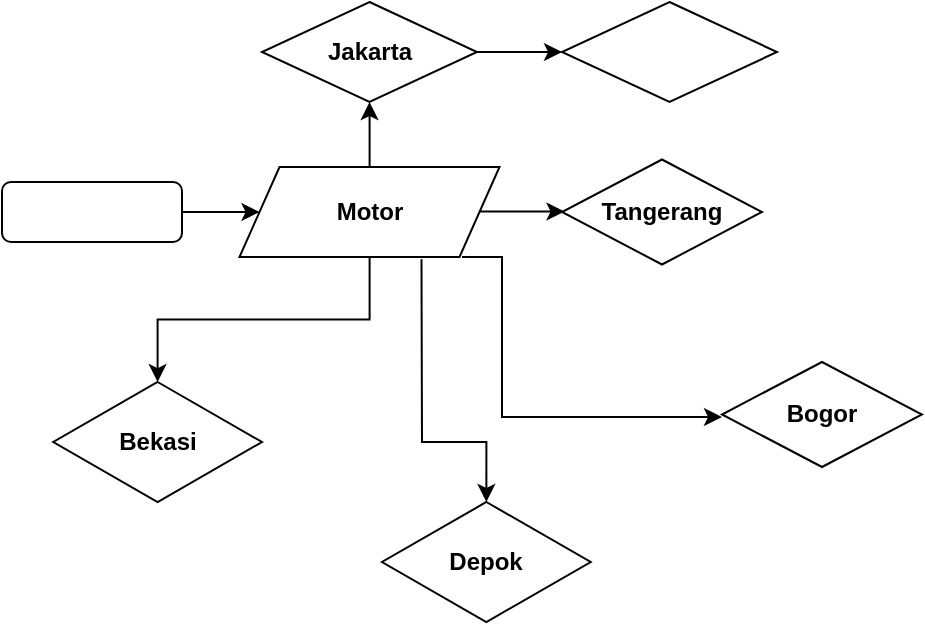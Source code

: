 <mxfile version="22.0.8" type="device">
  <diagram name="Page-1" id="37K47wyid_uR2mJib_xx">
    <mxGraphModel dx="851" dy="522" grid="1" gridSize="10" guides="1" tooltips="1" connect="1" arrows="1" fold="1" page="1" pageScale="1" pageWidth="850" pageHeight="1100" math="0" shadow="0">
      <root>
        <mxCell id="0" />
        <mxCell id="1" parent="0" />
        <mxCell id="98S3_rVp_UhhDFo_qHIo-5" value="" style="edgeStyle=orthogonalEdgeStyle;rounded=0;orthogonalLoop=1;jettySize=auto;html=1;" edge="1" parent="1" source="98S3_rVp_UhhDFo_qHIo-1" target="98S3_rVp_UhhDFo_qHIo-4">
          <mxGeometry relative="1" as="geometry" />
        </mxCell>
        <mxCell id="98S3_rVp_UhhDFo_qHIo-1" value="" style="rounded=1;whiteSpace=wrap;html=1;" vertex="1" parent="1">
          <mxGeometry x="20" y="150" width="90" height="30" as="geometry" />
        </mxCell>
        <mxCell id="98S3_rVp_UhhDFo_qHIo-7" value="" style="edgeStyle=orthogonalEdgeStyle;rounded=0;orthogonalLoop=1;jettySize=auto;html=1;" edge="1" parent="1">
          <mxGeometry relative="1" as="geometry">
            <mxPoint x="240" y="164.75" as="sourcePoint" />
            <mxPoint x="301.25" y="164.75" as="targetPoint" />
          </mxGeometry>
        </mxCell>
        <mxCell id="98S3_rVp_UhhDFo_qHIo-11" value="" style="edgeStyle=orthogonalEdgeStyle;rounded=0;orthogonalLoop=1;jettySize=auto;html=1;" edge="1" parent="1" source="98S3_rVp_UhhDFo_qHIo-4" target="98S3_rVp_UhhDFo_qHIo-10">
          <mxGeometry relative="1" as="geometry" />
        </mxCell>
        <mxCell id="98S3_rVp_UhhDFo_qHIo-13" value="" style="edgeStyle=orthogonalEdgeStyle;rounded=0;orthogonalLoop=1;jettySize=auto;html=1;" edge="1" parent="1" source="98S3_rVp_UhhDFo_qHIo-4" target="98S3_rVp_UhhDFo_qHIo-12">
          <mxGeometry relative="1" as="geometry" />
        </mxCell>
        <mxCell id="98S3_rVp_UhhDFo_qHIo-4" value="&lt;b&gt;Motor&lt;/b&gt;" style="shape=parallelogram;perimeter=parallelogramPerimeter;whiteSpace=wrap;html=1;fixedSize=1;" vertex="1" parent="1">
          <mxGeometry x="138.75" y="142.5" width="130" height="45" as="geometry" />
        </mxCell>
        <mxCell id="98S3_rVp_UhhDFo_qHIo-17" value="" style="edgeStyle=orthogonalEdgeStyle;rounded=0;orthogonalLoop=1;jettySize=auto;html=1;" edge="1" parent="1">
          <mxGeometry relative="1" as="geometry">
            <mxPoint x="250" y="187.5" as="sourcePoint" />
            <mxPoint x="380" y="267.5" as="targetPoint" />
            <Array as="points">
              <mxPoint x="270" y="187.5" />
              <mxPoint x="270" y="267.5" />
            </Array>
          </mxGeometry>
        </mxCell>
        <mxCell id="98S3_rVp_UhhDFo_qHIo-9" value="&lt;b&gt;Tangerang&lt;/b&gt;" style="rhombus;whiteSpace=wrap;html=1;" vertex="1" parent="1">
          <mxGeometry x="300" y="138.75" width="100" height="52.5" as="geometry" />
        </mxCell>
        <mxCell id="98S3_rVp_UhhDFo_qHIo-15" value="" style="edgeStyle=orthogonalEdgeStyle;rounded=0;orthogonalLoop=1;jettySize=auto;html=1;" edge="1" parent="1" source="98S3_rVp_UhhDFo_qHIo-10" target="98S3_rVp_UhhDFo_qHIo-14">
          <mxGeometry relative="1" as="geometry" />
        </mxCell>
        <mxCell id="98S3_rVp_UhhDFo_qHIo-10" value="&lt;b&gt;Jakarta&lt;/b&gt;" style="rhombus;whiteSpace=wrap;html=1;" vertex="1" parent="1">
          <mxGeometry x="150" y="60" width="107.5" height="50" as="geometry" />
        </mxCell>
        <mxCell id="98S3_rVp_UhhDFo_qHIo-19" value="" style="edgeStyle=orthogonalEdgeStyle;rounded=0;orthogonalLoop=1;jettySize=auto;html=1;exitX=0.7;exitY=1.025;exitDx=0;exitDy=0;exitPerimeter=0;entryX=0.5;entryY=0;entryDx=0;entryDy=0;" edge="1" parent="1" source="98S3_rVp_UhhDFo_qHIo-4" target="98S3_rVp_UhhDFo_qHIo-18">
          <mxGeometry relative="1" as="geometry">
            <mxPoint x="210.0" y="216.53" as="sourcePoint" />
            <mxPoint x="260" y="240" as="targetPoint" />
            <Array as="points">
              <mxPoint x="230" y="210" />
              <mxPoint x="230" y="280" />
              <mxPoint x="262" y="280" />
            </Array>
          </mxGeometry>
        </mxCell>
        <mxCell id="98S3_rVp_UhhDFo_qHIo-12" value="&lt;b&gt;Bekasi&lt;/b&gt;" style="rhombus;whiteSpace=wrap;html=1;" vertex="1" parent="1">
          <mxGeometry x="45.63" y="250" width="104.37" height="60" as="geometry" />
        </mxCell>
        <mxCell id="98S3_rVp_UhhDFo_qHIo-14" value="" style="rhombus;whiteSpace=wrap;html=1;" vertex="1" parent="1">
          <mxGeometry x="300" y="60" width="107.5" height="50" as="geometry" />
        </mxCell>
        <mxCell id="98S3_rVp_UhhDFo_qHIo-16" value="&lt;b&gt;Bogor&lt;/b&gt;" style="rhombus;whiteSpace=wrap;html=1;" vertex="1" parent="1">
          <mxGeometry x="380" y="240" width="100" height="52.5" as="geometry" />
        </mxCell>
        <mxCell id="98S3_rVp_UhhDFo_qHIo-21" style="edgeStyle=orthogonalEdgeStyle;rounded=0;orthogonalLoop=1;jettySize=auto;html=1;" edge="1" parent="1">
          <mxGeometry relative="1" as="geometry">
            <mxPoint x="261.935" y="319.98" as="targetPoint" />
            <mxPoint x="261.936" y="319.981" as="sourcePoint" />
          </mxGeometry>
        </mxCell>
        <mxCell id="98S3_rVp_UhhDFo_qHIo-18" value="&lt;b&gt;Depok&lt;/b&gt;" style="rhombus;whiteSpace=wrap;html=1;" vertex="1" parent="1">
          <mxGeometry x="210" y="310" width="104.37" height="60" as="geometry" />
        </mxCell>
      </root>
    </mxGraphModel>
  </diagram>
</mxfile>
